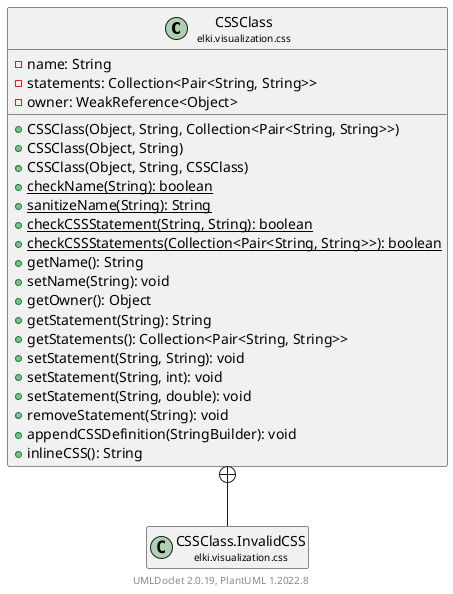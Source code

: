@startuml
    remove .*\.(Instance|Par|Parameterizer|Factory)$
    set namespaceSeparator none
    hide empty fields
    hide empty methods

    class "<size:14>CSSClass\n<size:10>elki.visualization.css" as elki.visualization.css.CSSClass [[CSSClass.html]] {
        -name: String
        -statements: Collection<Pair<String, String>>
        -owner: WeakReference<Object>
        +CSSClass(Object, String, Collection<Pair<String, String>>)
        +CSSClass(Object, String)
        +CSSClass(Object, String, CSSClass)
        {static} +checkName(String): boolean
        {static} +sanitizeName(String): String
        {static} +checkCSSStatement(String, String): boolean
        {static} +checkCSSStatements(Collection<Pair<String, String>>): boolean
        +getName(): String
        +setName(String): void
        +getOwner(): Object
        +getStatement(String): String
        +getStatements(): Collection<Pair<String, String>>
        +setStatement(String, String): void
        +setStatement(String, int): void
        +setStatement(String, double): void
        +removeStatement(String): void
        +appendCSSDefinition(StringBuilder): void
        +inlineCSS(): String
    }
    class "<size:14>CSSClass.InvalidCSS\n<size:10>elki.visualization.css" as elki.visualization.css.CSSClass.InvalidCSS [[CSSClass.InvalidCSS.html]]

    elki.visualization.css.CSSClass +-- elki.visualization.css.CSSClass.InvalidCSS

    center footer UMLDoclet 2.0.19, PlantUML 1.2022.8
@enduml
